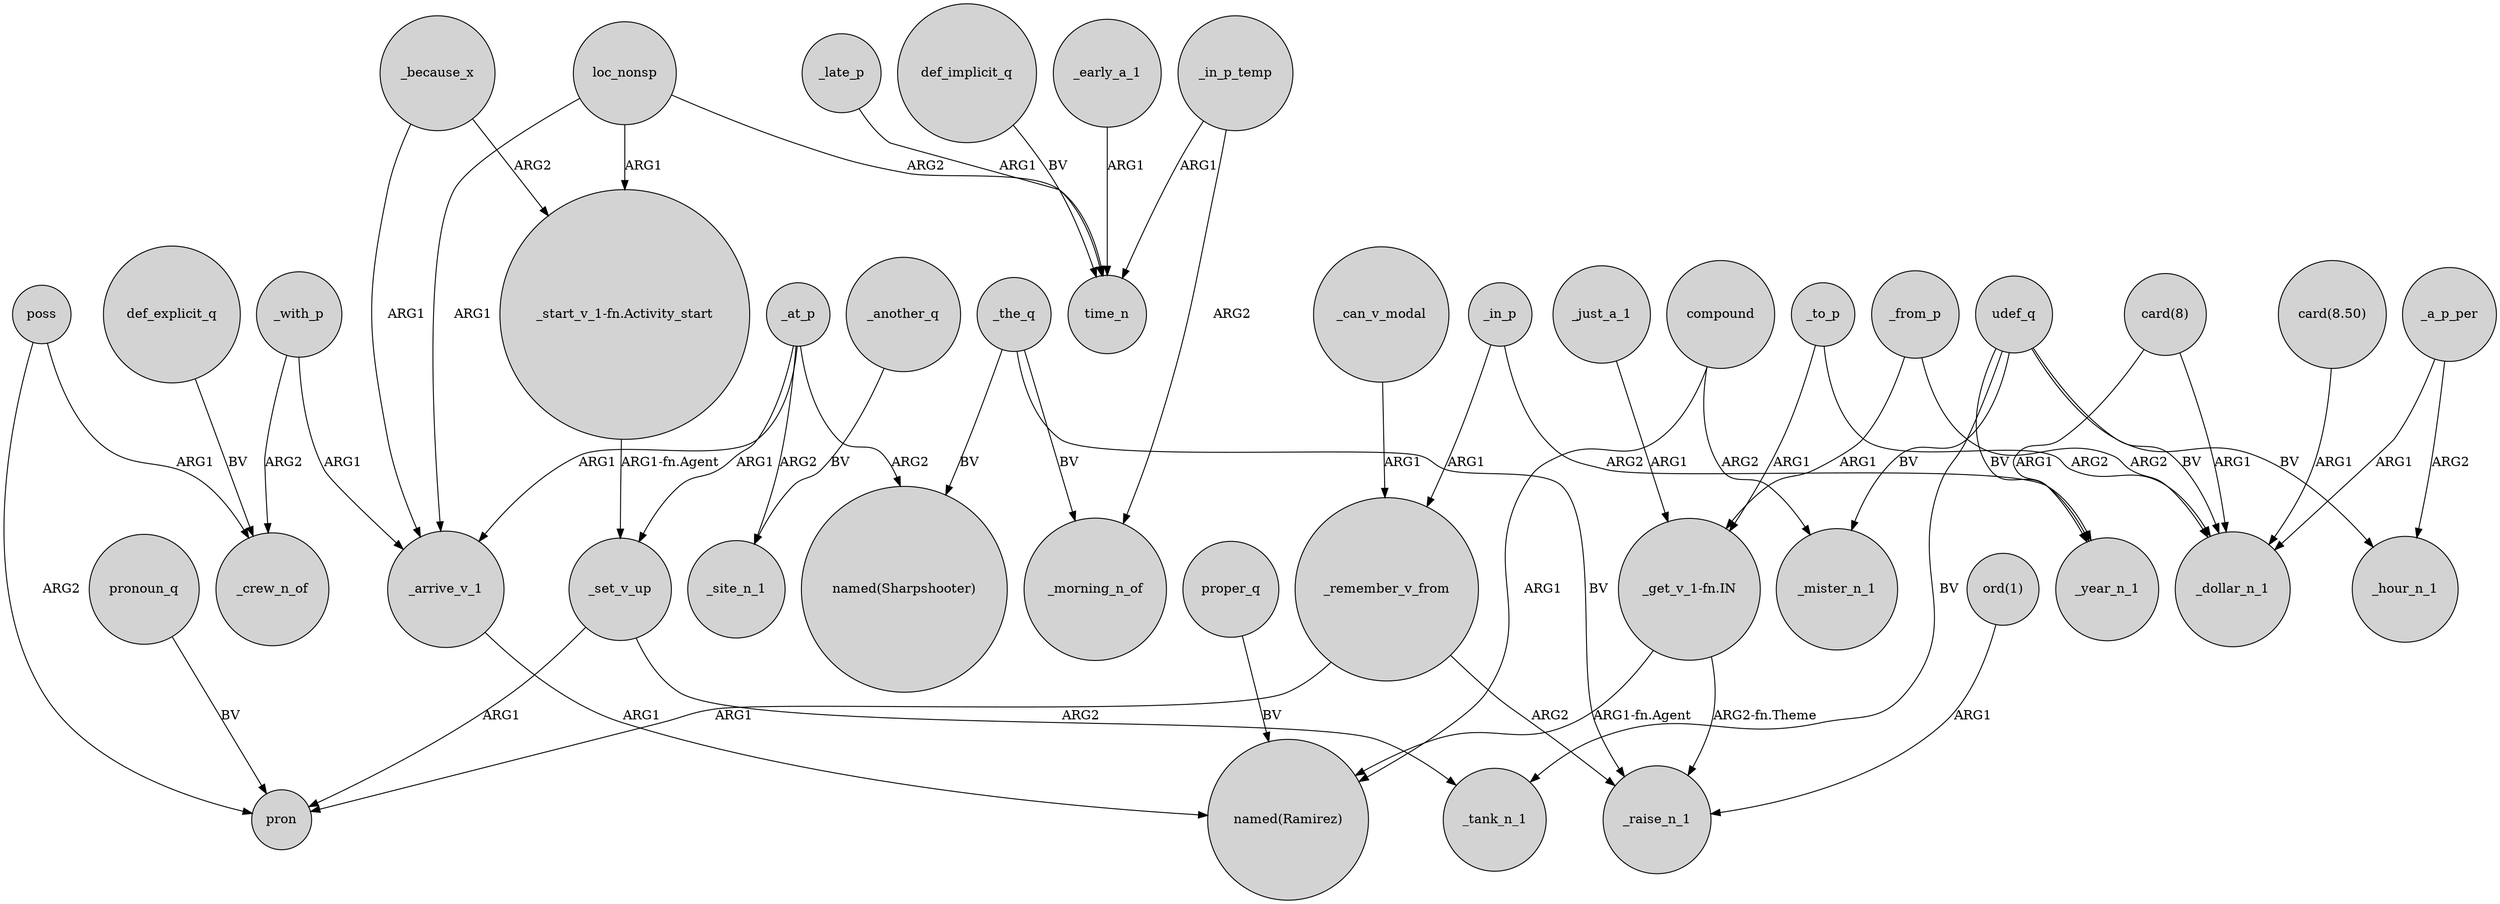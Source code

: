 digraph {
	node [shape=circle style=filled]
	poss -> _crew_n_of [label=ARG1]
	"_get_v_1-fn.IN" -> "named(Ramirez)" [label="ARG1-fn.Agent"]
	_late_p -> time_n [label=ARG1]
	_to_p -> "_get_v_1-fn.IN" [label=ARG1]
	"_get_v_1-fn.IN" -> _raise_n_1 [label="ARG2-fn.Theme"]
	_in_p -> _year_n_1 [label=ARG2]
	_to_p -> _dollar_n_1 [label=ARG2]
	poss -> pron [label=ARG2]
	udef_q -> _tank_n_1 [label=BV]
	_arrive_v_1 -> "named(Ramirez)" [label=ARG1]
	_at_p -> _arrive_v_1 [label=ARG1]
	compound -> _mister_n_1 [label=ARG2]
	_the_q -> _morning_n_of [label=BV]
	_at_p -> "named(Sharpshooter)" [label=ARG2]
	udef_q -> _hour_n_1 [label=BV]
	udef_q -> _mister_n_1 [label=BV]
	_remember_v_from -> _raise_n_1 [label=ARG2]
	"card(8.50)" -> _dollar_n_1 [label=ARG1]
	_set_v_up -> pron [label=ARG1]
	_in_p -> _remember_v_from [label=ARG1]
	"_start_v_1-fn.Activity_start" -> _set_v_up [label="ARG1-fn.Agent"]
	_with_p -> _arrive_v_1 [label=ARG1]
	loc_nonsp -> _arrive_v_1 [label=ARG1]
	_at_p -> _site_n_1 [label=ARG2]
	"ord(1)" -> _raise_n_1 [label=ARG1]
	def_explicit_q -> _crew_n_of [label=BV]
	loc_nonsp -> time_n [label=ARG2]
	_because_x -> _arrive_v_1 [label=ARG1]
	_a_p_per -> _dollar_n_1 [label=ARG1]
	_in_p_temp -> _morning_n_of [label=ARG2]
	pronoun_q -> pron [label=BV]
	loc_nonsp -> "_start_v_1-fn.Activity_start" [label=ARG1]
	_set_v_up -> _tank_n_1 [label=ARG2]
	_with_p -> _crew_n_of [label=ARG2]
	_from_p -> "_get_v_1-fn.IN" [label=ARG1]
	_at_p -> _set_v_up [label=ARG1]
	compound -> "named(Ramirez)" [label=ARG1]
	"card(8)" -> _year_n_1 [label=ARG1]
	_just_a_1 -> "_get_v_1-fn.IN" [label=ARG1]
	_early_a_1 -> time_n [label=ARG1]
	_remember_v_from -> pron [label=ARG1]
	udef_q -> _year_n_1 [label=BV]
	proper_q -> "named(Ramirez)" [label=BV]
	_because_x -> "_start_v_1-fn.Activity_start" [label=ARG2]
	_the_q -> "named(Sharpshooter)" [label=BV]
	_a_p_per -> _hour_n_1 [label=ARG2]
	_can_v_modal -> _remember_v_from [label=ARG1]
	_in_p_temp -> time_n [label=ARG1]
	_the_q -> _raise_n_1 [label=BV]
	_from_p -> _dollar_n_1 [label=ARG2]
	_another_q -> _site_n_1 [label=BV]
	"card(8)" -> _dollar_n_1 [label=ARG1]
	udef_q -> _dollar_n_1 [label=BV]
	def_implicit_q -> time_n [label=BV]
}
